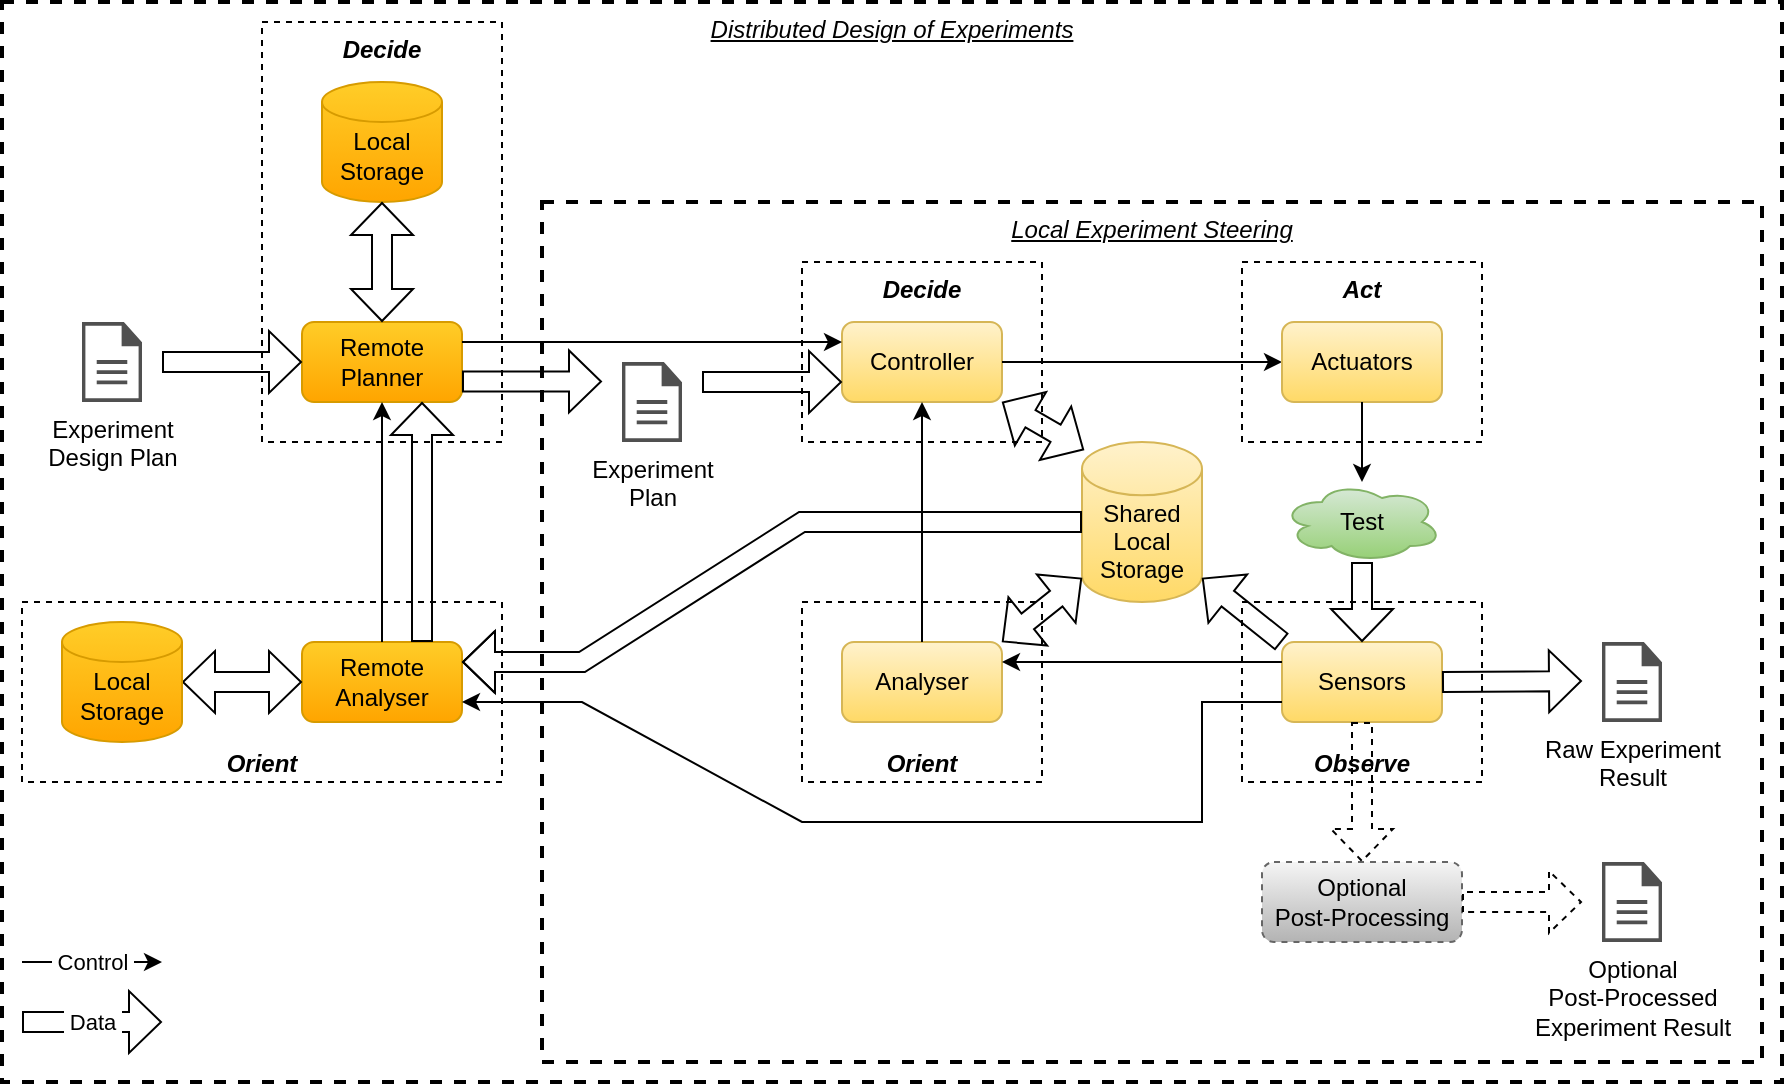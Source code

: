 <mxfile version="21.2.9" type="device">
  <diagram id="634ds8flJlQHz0d8bnNk" name="Page-1">
    <mxGraphModel dx="2714" dy="1434" grid="1" gridSize="10" guides="1" tooltips="1" connect="1" arrows="1" fold="1" page="1" pageScale="1" pageWidth="1100" pageHeight="850" math="0" shadow="0">
      <root>
        <mxCell id="0" />
        <mxCell id="1" parent="0" />
        <mxCell id="nJz4yXQHyGNLsNrlX3GL-46" value="&lt;i style=&quot;&quot;&gt;&lt;u style=&quot;&quot;&gt;Distributed Design of Experiments&lt;/u&gt;&lt;/i&gt;" style="rounded=0;whiteSpace=wrap;html=1;dashed=1;fillColor=none;verticalAlign=top;strokeWidth=2;" parent="1" vertex="1">
          <mxGeometry x="120" y="90" width="890" height="540" as="geometry" />
        </mxCell>
        <mxCell id="nJz4yXQHyGNLsNrlX3GL-45" value="&lt;i style=&quot;&quot;&gt;&lt;u&gt;Local Experiment Steering&lt;/u&gt;&lt;/i&gt;" style="rounded=0;whiteSpace=wrap;html=1;dashed=1;fillColor=none;verticalAlign=top;strokeWidth=2;" parent="1" vertex="1">
          <mxGeometry x="390" y="190" width="610" height="430" as="geometry" />
        </mxCell>
        <mxCell id="nJz4yXQHyGNLsNrlX3GL-1" value="&lt;i&gt;&lt;b&gt;Orient&lt;/b&gt;&lt;/i&gt;" style="rounded=0;whiteSpace=wrap;html=1;dashed=1;fillColor=none;verticalAlign=bottom;" parent="1" vertex="1">
          <mxGeometry x="520" y="390" width="120" height="90" as="geometry" />
        </mxCell>
        <mxCell id="nJz4yXQHyGNLsNrlX3GL-2" value="&lt;b&gt;&lt;i&gt;Decide&lt;/i&gt;&lt;/b&gt;" style="rounded=0;whiteSpace=wrap;html=1;dashed=1;fillColor=none;verticalAlign=top;" parent="1" vertex="1">
          <mxGeometry x="520" y="220" width="120" height="90" as="geometry" />
        </mxCell>
        <mxCell id="nJz4yXQHyGNLsNrlX3GL-3" value="&lt;b&gt;&lt;i&gt;Act&lt;/i&gt;&lt;/b&gt;" style="rounded=0;whiteSpace=wrap;html=1;dashed=1;fillColor=none;verticalAlign=top;" parent="1" vertex="1">
          <mxGeometry x="740" y="220" width="120" height="90" as="geometry" />
        </mxCell>
        <mxCell id="nJz4yXQHyGNLsNrlX3GL-4" value="&lt;i&gt;&lt;b&gt;Observe&lt;/b&gt;&lt;/i&gt;" style="rounded=0;whiteSpace=wrap;html=1;dashed=1;fillColor=none;verticalAlign=bottom;" parent="1" vertex="1">
          <mxGeometry x="740" y="390" width="120" height="90" as="geometry" />
        </mxCell>
        <mxCell id="nJz4yXQHyGNLsNrlX3GL-5" value="Experiment&lt;br&gt;Plan" style="sketch=0;pointerEvents=1;shadow=0;dashed=0;html=1;strokeColor=none;fillColor=#505050;labelPosition=center;verticalLabelPosition=bottom;verticalAlign=top;outlineConnect=0;align=center;shape=mxgraph.office.concepts.document;" parent="1" vertex="1">
          <mxGeometry x="430" y="270" width="30" height="40" as="geometry" />
        </mxCell>
        <mxCell id="nJz4yXQHyGNLsNrlX3GL-6" value="Controller" style="rounded=1;whiteSpace=wrap;html=1;fillColor=#fff2cc;gradientColor=#ffd966;strokeColor=#d6b656;" parent="1" vertex="1">
          <mxGeometry x="540" y="250" width="80" height="40" as="geometry" />
        </mxCell>
        <mxCell id="nJz4yXQHyGNLsNrlX3GL-7" value="" style="endArrow=classic;html=1;rounded=0;exitX=1;exitY=0.5;exitDx=0;exitDy=0;entryX=0;entryY=0.5;entryDx=0;entryDy=0;" parent="1" source="nJz4yXQHyGNLsNrlX3GL-6" target="nJz4yXQHyGNLsNrlX3GL-10" edge="1">
          <mxGeometry width="50" height="50" relative="1" as="geometry">
            <mxPoint x="600" y="480" as="sourcePoint" />
            <mxPoint x="610" y="300" as="targetPoint" />
          </mxGeometry>
        </mxCell>
        <mxCell id="nJz4yXQHyGNLsNrlX3GL-8" value="Test" style="ellipse;shape=cloud;whiteSpace=wrap;html=1;fillColor=#d5e8d4;gradientColor=#97d077;strokeColor=#82b366;" parent="1" vertex="1">
          <mxGeometry x="760" y="330" width="80" height="40" as="geometry" />
        </mxCell>
        <mxCell id="nJz4yXQHyGNLsNrlX3GL-9" value="Sensors" style="rounded=1;whiteSpace=wrap;html=1;fillColor=#fff2cc;gradientColor=#ffd966;strokeColor=#d6b656;" parent="1" vertex="1">
          <mxGeometry x="760" y="410" width="80" height="40" as="geometry" />
        </mxCell>
        <mxCell id="nJz4yXQHyGNLsNrlX3GL-10" value="Actuators" style="rounded=1;whiteSpace=wrap;html=1;fillColor=#fff2cc;gradientColor=#ffd966;strokeColor=#d6b656;" parent="1" vertex="1">
          <mxGeometry x="760" y="250" width="80" height="40" as="geometry" />
        </mxCell>
        <mxCell id="nJz4yXQHyGNLsNrlX3GL-11" value="" style="endArrow=classic;html=1;rounded=0;exitX=0.5;exitY=1;exitDx=0;exitDy=0;" parent="1" source="nJz4yXQHyGNLsNrlX3GL-10" target="nJz4yXQHyGNLsNrlX3GL-8" edge="1">
          <mxGeometry width="50" height="50" relative="1" as="geometry">
            <mxPoint x="680" y="530" as="sourcePoint" />
            <mxPoint x="730" y="480" as="targetPoint" />
          </mxGeometry>
        </mxCell>
        <mxCell id="nJz4yXQHyGNLsNrlX3GL-12" value="Analyser" style="rounded=1;whiteSpace=wrap;html=1;fillColor=#fff2cc;gradientColor=#ffd966;strokeColor=#d6b656;" parent="1" vertex="1">
          <mxGeometry x="540" y="410" width="80" height="40" as="geometry" />
        </mxCell>
        <mxCell id="nJz4yXQHyGNLsNrlX3GL-13" value="" style="endArrow=classic;html=1;rounded=0;exitX=0;exitY=0.25;exitDx=0;exitDy=0;entryX=1;entryY=0.25;entryDx=0;entryDy=0;" parent="1" source="nJz4yXQHyGNLsNrlX3GL-9" target="nJz4yXQHyGNLsNrlX3GL-12" edge="1">
          <mxGeometry width="50" height="50" relative="1" as="geometry">
            <mxPoint x="620" y="540" as="sourcePoint" />
            <mxPoint x="670" y="490" as="targetPoint" />
          </mxGeometry>
        </mxCell>
        <mxCell id="nJz4yXQHyGNLsNrlX3GL-14" value="" style="endArrow=classic;html=1;rounded=0;exitX=0.5;exitY=0;exitDx=0;exitDy=0;entryX=0.5;entryY=1;entryDx=0;entryDy=0;" parent="1" source="nJz4yXQHyGNLsNrlX3GL-12" target="nJz4yXQHyGNLsNrlX3GL-6" edge="1">
          <mxGeometry width="50" height="50" relative="1" as="geometry">
            <mxPoint x="620" y="540" as="sourcePoint" />
            <mxPoint x="670" y="490" as="targetPoint" />
          </mxGeometry>
        </mxCell>
        <mxCell id="nJz4yXQHyGNLsNrlX3GL-15" value="&lt;font style=&quot;font-size: 16px&quot;&gt;&amp;nbsp;&lt;/font&gt;&lt;br style=&quot;font-size: 14px&quot;&gt;Shared&lt;br&gt;Local&lt;br&gt;Storage" style="strokeWidth=1;html=1;shape=mxgraph.flowchart.database;whiteSpace=wrap;labelBackgroundColor=none;fillColor=#fff2cc;gradientColor=#ffd966;strokeColor=#d6b656;" parent="1" vertex="1">
          <mxGeometry x="660" y="310" width="60" height="80" as="geometry" />
        </mxCell>
        <mxCell id="nJz4yXQHyGNLsNrlX3GL-16" value="" style="shape=flexArrow;endArrow=classic;html=1;rounded=0;exitX=0;exitY=0;exitDx=0;exitDy=0;entryX=1;entryY=0.85;entryDx=0;entryDy=0;entryPerimeter=0;endSize=5;startSize=5;" parent="1" source="nJz4yXQHyGNLsNrlX3GL-9" target="nJz4yXQHyGNLsNrlX3GL-15" edge="1">
          <mxGeometry width="50" height="50" relative="1" as="geometry">
            <mxPoint x="620" y="520" as="sourcePoint" />
            <mxPoint x="710" y="400" as="targetPoint" />
          </mxGeometry>
        </mxCell>
        <mxCell id="nJz4yXQHyGNLsNrlX3GL-17" value="" style="shape=flexArrow;endArrow=classic;html=1;rounded=0;exitX=0;exitY=0.85;exitDx=0;exitDy=0;entryX=1;entryY=0;entryDx=0;entryDy=0;exitPerimeter=0;startArrow=block;startSize=5;endSize=5;" parent="1" source="nJz4yXQHyGNLsNrlX3GL-15" target="nJz4yXQHyGNLsNrlX3GL-12" edge="1">
          <mxGeometry width="50" height="50" relative="1" as="geometry">
            <mxPoint x="840" y="420" as="sourcePoint" />
            <mxPoint x="770" y="400" as="targetPoint" />
          </mxGeometry>
        </mxCell>
        <mxCell id="nJz4yXQHyGNLsNrlX3GL-18" value="" style="shape=flexArrow;endArrow=classic;html=1;rounded=0;exitX=0.017;exitY=0.05;exitDx=0;exitDy=0;entryX=1;entryY=1;entryDx=0;entryDy=0;exitPerimeter=0;startArrow=block;startSize=5;endSize=5;" parent="1" source="nJz4yXQHyGNLsNrlX3GL-15" target="nJz4yXQHyGNLsNrlX3GL-6" edge="1">
          <mxGeometry width="50" height="50" relative="1" as="geometry">
            <mxPoint x="710" y="400" as="sourcePoint" />
            <mxPoint x="630" y="420" as="targetPoint" />
          </mxGeometry>
        </mxCell>
        <mxCell id="nJz4yXQHyGNLsNrlX3GL-19" value="" style="shape=flexArrow;endArrow=classic;html=1;rounded=0;exitX=0.5;exitY=1;exitDx=0;exitDy=0;entryX=0.5;entryY=0;entryDx=0;entryDy=0;endSize=5;startSize=5;" parent="1" source="nJz4yXQHyGNLsNrlX3GL-8" target="nJz4yXQHyGNLsNrlX3GL-9" edge="1">
          <mxGeometry width="50" height="50" relative="1" as="geometry">
            <mxPoint x="770" y="420" as="sourcePoint" />
            <mxPoint x="730" y="381" as="targetPoint" />
          </mxGeometry>
        </mxCell>
        <mxCell id="nJz4yXQHyGNLsNrlX3GL-20" value="" style="shape=flexArrow;endArrow=classic;html=1;rounded=0;endSize=5;startSize=5;entryX=0;entryY=0.5;entryDx=0;entryDy=0;" parent="1" edge="1">
          <mxGeometry width="50" height="50" relative="1" as="geometry">
            <mxPoint x="470" y="280" as="sourcePoint" />
            <mxPoint x="540" y="280" as="targetPoint" />
          </mxGeometry>
        </mxCell>
        <mxCell id="nJz4yXQHyGNLsNrlX3GL-21" value="Raw Experiment&lt;br&gt;Result" style="sketch=0;pointerEvents=1;shadow=0;dashed=0;html=1;strokeColor=none;fillColor=#505050;labelPosition=center;verticalLabelPosition=bottom;verticalAlign=top;outlineConnect=0;align=center;shape=mxgraph.office.concepts.document;" parent="1" vertex="1">
          <mxGeometry x="920" y="410" width="30" height="40" as="geometry" />
        </mxCell>
        <mxCell id="nJz4yXQHyGNLsNrlX3GL-22" value="" style="shape=flexArrow;endArrow=classic;html=1;rounded=0;endSize=5;startSize=5;entryX=0;entryY=0.5;entryDx=0;entryDy=0;exitX=1;exitY=0.5;exitDx=0;exitDy=0;" parent="1" source="nJz4yXQHyGNLsNrlX3GL-9" edge="1">
          <mxGeometry width="50" height="50" relative="1" as="geometry">
            <mxPoint x="890" y="360" as="sourcePoint" />
            <mxPoint x="910" y="429.5" as="targetPoint" />
          </mxGeometry>
        </mxCell>
        <mxCell id="nJz4yXQHyGNLsNrlX3GL-23" value="Optional&lt;br&gt;Post-Processing" style="rounded=1;whiteSpace=wrap;html=1;dashed=1;fillColor=#f5f5f5;gradientColor=#b3b3b3;strokeColor=#666666;" parent="1" vertex="1">
          <mxGeometry x="750" y="520" width="100" height="40" as="geometry" />
        </mxCell>
        <mxCell id="nJz4yXQHyGNLsNrlX3GL-24" value="" style="shape=flexArrow;endArrow=classic;html=1;rounded=0;entryX=0.5;entryY=0;entryDx=0;entryDy=0;endSize=5;startSize=5;dashed=1;exitX=0.5;exitY=1;exitDx=0;exitDy=0;" parent="1" source="nJz4yXQHyGNLsNrlX3GL-9" target="nJz4yXQHyGNLsNrlX3GL-23" edge="1">
          <mxGeometry width="50" height="50" relative="1" as="geometry">
            <mxPoint x="800" y="460" as="sourcePoint" />
            <mxPoint x="840" y="420" as="targetPoint" />
          </mxGeometry>
        </mxCell>
        <mxCell id="nJz4yXQHyGNLsNrlX3GL-25" value="Optional&lt;br&gt;Post-Processed&lt;br&gt;Experiment Result" style="sketch=0;pointerEvents=1;shadow=0;dashed=1;html=1;strokeColor=none;fillColor=#505050;labelPosition=center;verticalLabelPosition=bottom;verticalAlign=top;outlineConnect=0;align=center;shape=mxgraph.office.concepts.document;" parent="1" vertex="1">
          <mxGeometry x="920" y="520" width="30" height="40" as="geometry" />
        </mxCell>
        <mxCell id="nJz4yXQHyGNLsNrlX3GL-26" value="" style="shape=flexArrow;endArrow=classic;html=1;rounded=0;endSize=5;startSize=5;exitX=1;exitY=0.5;exitDx=0;exitDy=0;dashed=1;" parent="1" edge="1">
          <mxGeometry width="50" height="50" relative="1" as="geometry">
            <mxPoint x="850" y="540" as="sourcePoint" />
            <mxPoint x="910" y="540" as="targetPoint" />
          </mxGeometry>
        </mxCell>
        <mxCell id="nJz4yXQHyGNLsNrlX3GL-27" value="&amp;nbsp;Control&amp;nbsp;" style="endArrow=classic;html=1;rounded=0;entryX=0;entryY=0.5;entryDx=0;entryDy=0;" parent="1" edge="1">
          <mxGeometry width="50" height="50" relative="1" as="geometry">
            <mxPoint x="130" y="570" as="sourcePoint" />
            <mxPoint x="200" y="570" as="targetPoint" />
          </mxGeometry>
        </mxCell>
        <mxCell id="nJz4yXQHyGNLsNrlX3GL-28" value="&amp;nbsp;Data&amp;nbsp;" style="shape=flexArrow;endArrow=classic;html=1;rounded=0;endSize=5;startSize=5;" parent="1" edge="1">
          <mxGeometry width="50" height="50" relative="1" as="geometry">
            <mxPoint x="130" y="600" as="sourcePoint" />
            <mxPoint x="200" y="600" as="targetPoint" />
          </mxGeometry>
        </mxCell>
        <mxCell id="nJz4yXQHyGNLsNrlX3GL-29" value="&lt;i&gt;&lt;b&gt;Orient&lt;/b&gt;&lt;/i&gt;" style="rounded=0;whiteSpace=wrap;html=1;dashed=1;fillColor=none;verticalAlign=bottom;" parent="1" vertex="1">
          <mxGeometry x="130" y="390" width="240" height="90" as="geometry" />
        </mxCell>
        <mxCell id="nJz4yXQHyGNLsNrlX3GL-30" value="&lt;b&gt;&lt;i&gt;Decide&lt;/i&gt;&lt;/b&gt;" style="rounded=0;whiteSpace=wrap;html=1;dashed=1;fillColor=none;verticalAlign=top;" parent="1" vertex="1">
          <mxGeometry x="250" y="100" width="120" height="210" as="geometry" />
        </mxCell>
        <mxCell id="nJz4yXQHyGNLsNrlX3GL-31" value="Experiment&lt;br&gt;Design Plan" style="sketch=0;pointerEvents=1;shadow=0;dashed=0;html=1;strokeColor=none;fillColor=#505050;labelPosition=center;verticalLabelPosition=bottom;verticalAlign=top;outlineConnect=0;align=center;shape=mxgraph.office.concepts.document;" parent="1" vertex="1">
          <mxGeometry x="160" y="250" width="30" height="40" as="geometry" />
        </mxCell>
        <mxCell id="nJz4yXQHyGNLsNrlX3GL-32" value="Remote&lt;br&gt;Planner" style="rounded=1;whiteSpace=wrap;html=1;fillColor=#ffcd28;gradientColor=#ffa500;strokeColor=#d79b00;" parent="1" vertex="1">
          <mxGeometry x="270" y="250" width="80" height="40" as="geometry" />
        </mxCell>
        <mxCell id="nJz4yXQHyGNLsNrlX3GL-33" value="Remote&lt;br&gt;Analyser" style="rounded=1;whiteSpace=wrap;html=1;fillColor=#ffcd28;gradientColor=#ffa500;strokeColor=#d79b00;" parent="1" vertex="1">
          <mxGeometry x="270" y="410" width="80" height="40" as="geometry" />
        </mxCell>
        <mxCell id="nJz4yXQHyGNLsNrlX3GL-34" value="" style="endArrow=classic;html=1;rounded=0;exitX=0.5;exitY=0;exitDx=0;exitDy=0;entryX=0.5;entryY=1;entryDx=0;entryDy=0;" parent="1" source="nJz4yXQHyGNLsNrlX3GL-33" target="nJz4yXQHyGNLsNrlX3GL-32" edge="1">
          <mxGeometry width="50" height="50" relative="1" as="geometry">
            <mxPoint x="350" y="540" as="sourcePoint" />
            <mxPoint x="400" y="490" as="targetPoint" />
          </mxGeometry>
        </mxCell>
        <mxCell id="nJz4yXQHyGNLsNrlX3GL-35" value="" style="shape=flexArrow;endArrow=classic;html=1;rounded=0;entryX=1;entryY=0.5;entryDx=0;entryDy=0;startArrow=block;startSize=5;endSize=5;entryPerimeter=0;" parent="1" source="nJz4yXQHyGNLsNrlX3GL-33" target="nJz4yXQHyGNLsNrlX3GL-37" edge="1">
          <mxGeometry width="50" height="50" relative="1" as="geometry">
            <mxPoint x="430" y="400" as="sourcePoint" />
            <mxPoint x="500" y="400" as="targetPoint" />
          </mxGeometry>
        </mxCell>
        <mxCell id="nJz4yXQHyGNLsNrlX3GL-36" value="" style="shape=flexArrow;endArrow=classic;html=1;rounded=0;endSize=5;startSize=5;entryX=0;entryY=0.5;entryDx=0;entryDy=0;" parent="1" target="nJz4yXQHyGNLsNrlX3GL-32" edge="1">
          <mxGeometry width="50" height="50" relative="1" as="geometry">
            <mxPoint x="200" y="270" as="sourcePoint" />
            <mxPoint x="650" y="370" as="targetPoint" />
          </mxGeometry>
        </mxCell>
        <mxCell id="nJz4yXQHyGNLsNrlX3GL-37" value="&lt;br&gt;Local&lt;br&gt;Storage" style="strokeWidth=1;html=1;shape=mxgraph.flowchart.database;whiteSpace=wrap;labelBackgroundColor=none;fillColor=#ffcd28;gradientColor=#ffa500;strokeColor=#d79b00;" parent="1" vertex="1">
          <mxGeometry x="150" y="400" width="60" height="60" as="geometry" />
        </mxCell>
        <mxCell id="nJz4yXQHyGNLsNrlX3GL-38" value="&lt;br&gt;Local&lt;br&gt;Storage" style="strokeWidth=1;html=1;shape=mxgraph.flowchart.database;whiteSpace=wrap;labelBackgroundColor=none;fillColor=#ffcd28;gradientColor=#ffa500;strokeColor=#d79b00;" parent="1" vertex="1">
          <mxGeometry x="280" y="130" width="60" height="60" as="geometry" />
        </mxCell>
        <mxCell id="nJz4yXQHyGNLsNrlX3GL-39" value="" style="shape=flexArrow;endArrow=classic;html=1;rounded=0;startArrow=block;startSize=5;endSize=5;" parent="1" source="nJz4yXQHyGNLsNrlX3GL-38" target="nJz4yXQHyGNLsNrlX3GL-32" edge="1">
          <mxGeometry width="50" height="50" relative="1" as="geometry">
            <mxPoint x="320" y="460" as="sourcePoint" />
            <mxPoint x="320" y="500" as="targetPoint" />
          </mxGeometry>
        </mxCell>
        <mxCell id="nJz4yXQHyGNLsNrlX3GL-40" value="" style="shape=flexArrow;endArrow=classic;html=1;rounded=0;endSize=5;startSize=5;entryX=0.75;entryY=1;entryDx=0;entryDy=0;exitX=0.75;exitY=0;exitDx=0;exitDy=0;" parent="1" source="nJz4yXQHyGNLsNrlX3GL-33" target="nJz4yXQHyGNLsNrlX3GL-32" edge="1">
          <mxGeometry width="50" height="50" relative="1" as="geometry">
            <mxPoint x="500" y="460" as="sourcePoint" />
            <mxPoint x="360" y="460" as="targetPoint" />
          </mxGeometry>
        </mxCell>
        <mxCell id="nJz4yXQHyGNLsNrlX3GL-41" value="" style="shape=flexArrow;endArrow=classic;html=1;rounded=0;endSize=5;startSize=5;entryX=0;entryY=0.5;entryDx=0;entryDy=0;" parent="1" edge="1">
          <mxGeometry width="50" height="50" relative="1" as="geometry">
            <mxPoint x="350" y="279.73" as="sourcePoint" />
            <mxPoint x="420" y="279.73" as="targetPoint" />
          </mxGeometry>
        </mxCell>
        <mxCell id="nJz4yXQHyGNLsNrlX3GL-42" value="" style="endArrow=classic;html=1;rounded=0;exitX=1;exitY=0.25;exitDx=0;exitDy=0;entryX=0;entryY=0.25;entryDx=0;entryDy=0;" parent="1" source="nJz4yXQHyGNLsNrlX3GL-32" target="nJz4yXQHyGNLsNrlX3GL-6" edge="1">
          <mxGeometry width="50" height="50" relative="1" as="geometry">
            <mxPoint x="260" y="290" as="sourcePoint" />
            <mxPoint x="390" y="290" as="targetPoint" />
          </mxGeometry>
        </mxCell>
        <mxCell id="nJz4yXQHyGNLsNrlX3GL-43" value="" style="endArrow=classic;html=1;rounded=0;entryX=1;entryY=0.75;entryDx=0;entryDy=0;exitX=0;exitY=0.75;exitDx=0;exitDy=0;" parent="1" source="nJz4yXQHyGNLsNrlX3GL-9" target="nJz4yXQHyGNLsNrlX3GL-33" edge="1">
          <mxGeometry width="50" height="50" relative="1" as="geometry">
            <mxPoint x="760" y="434.73" as="sourcePoint" />
            <mxPoint x="620" y="434.73" as="targetPoint" />
            <Array as="points">
              <mxPoint x="720" y="440" />
              <mxPoint x="720" y="500" />
              <mxPoint x="560" y="500" />
              <mxPoint x="520" y="500" />
              <mxPoint x="410" y="440" />
            </Array>
          </mxGeometry>
        </mxCell>
        <mxCell id="nJz4yXQHyGNLsNrlX3GL-44" value="" style="shape=flexArrow;endArrow=classic;html=1;rounded=0;endSize=5;startSize=5;entryX=1;entryY=0.25;entryDx=0;entryDy=0;exitX=0;exitY=0.5;exitDx=0;exitDy=0;exitPerimeter=0;" parent="1" source="nJz4yXQHyGNLsNrlX3GL-15" target="nJz4yXQHyGNLsNrlX3GL-33" edge="1">
          <mxGeometry width="50" height="50" relative="1" as="geometry">
            <mxPoint x="480" y="290" as="sourcePoint" />
            <mxPoint x="550" y="290" as="targetPoint" />
            <Array as="points">
              <mxPoint x="520" y="350" />
              <mxPoint x="410" y="420" />
            </Array>
          </mxGeometry>
        </mxCell>
      </root>
    </mxGraphModel>
  </diagram>
</mxfile>
